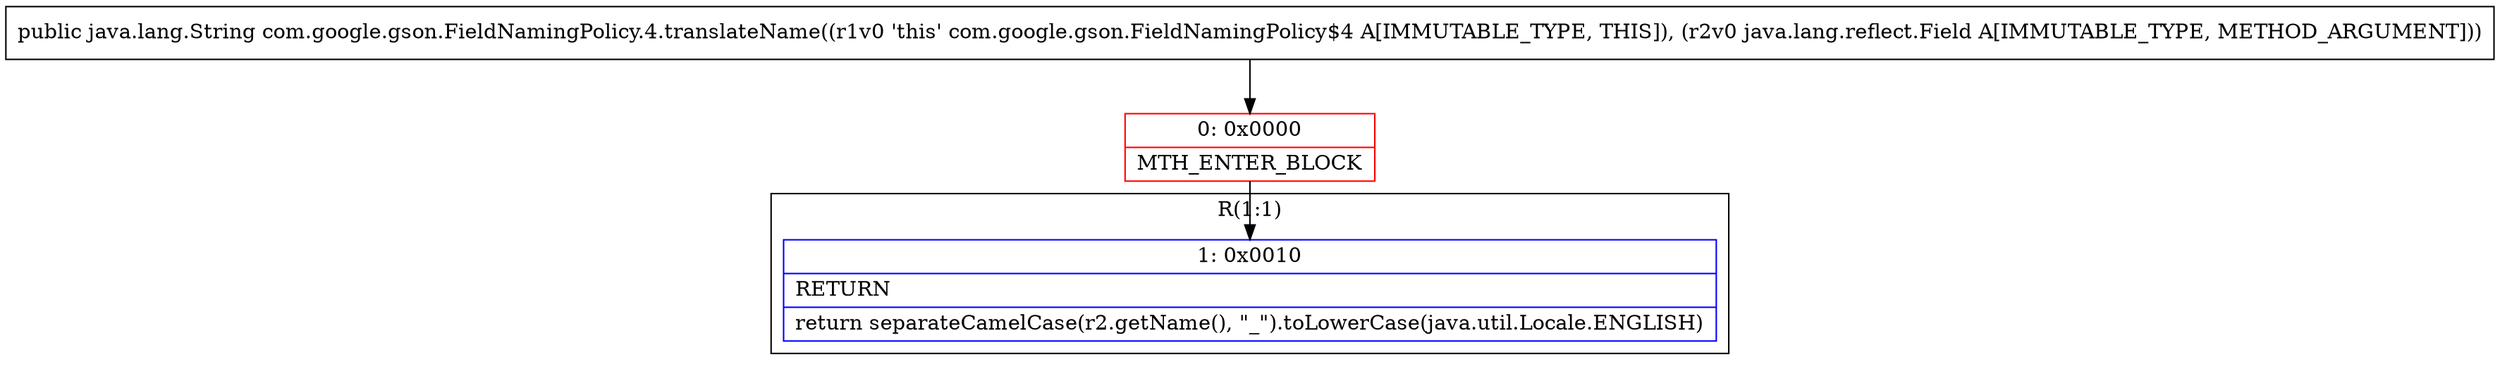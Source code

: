 digraph "CFG forcom.google.gson.FieldNamingPolicy.4.translateName(Ljava\/lang\/reflect\/Field;)Ljava\/lang\/String;" {
subgraph cluster_Region_1546489236 {
label = "R(1:1)";
node [shape=record,color=blue];
Node_1 [shape=record,label="{1\:\ 0x0010|RETURN\l|return separateCamelCase(r2.getName(), \"_\").toLowerCase(java.util.Locale.ENGLISH)\l}"];
}
Node_0 [shape=record,color=red,label="{0\:\ 0x0000|MTH_ENTER_BLOCK\l}"];
MethodNode[shape=record,label="{public java.lang.String com.google.gson.FieldNamingPolicy.4.translateName((r1v0 'this' com.google.gson.FieldNamingPolicy$4 A[IMMUTABLE_TYPE, THIS]), (r2v0 java.lang.reflect.Field A[IMMUTABLE_TYPE, METHOD_ARGUMENT])) }"];
MethodNode -> Node_0;
Node_0 -> Node_1;
}

